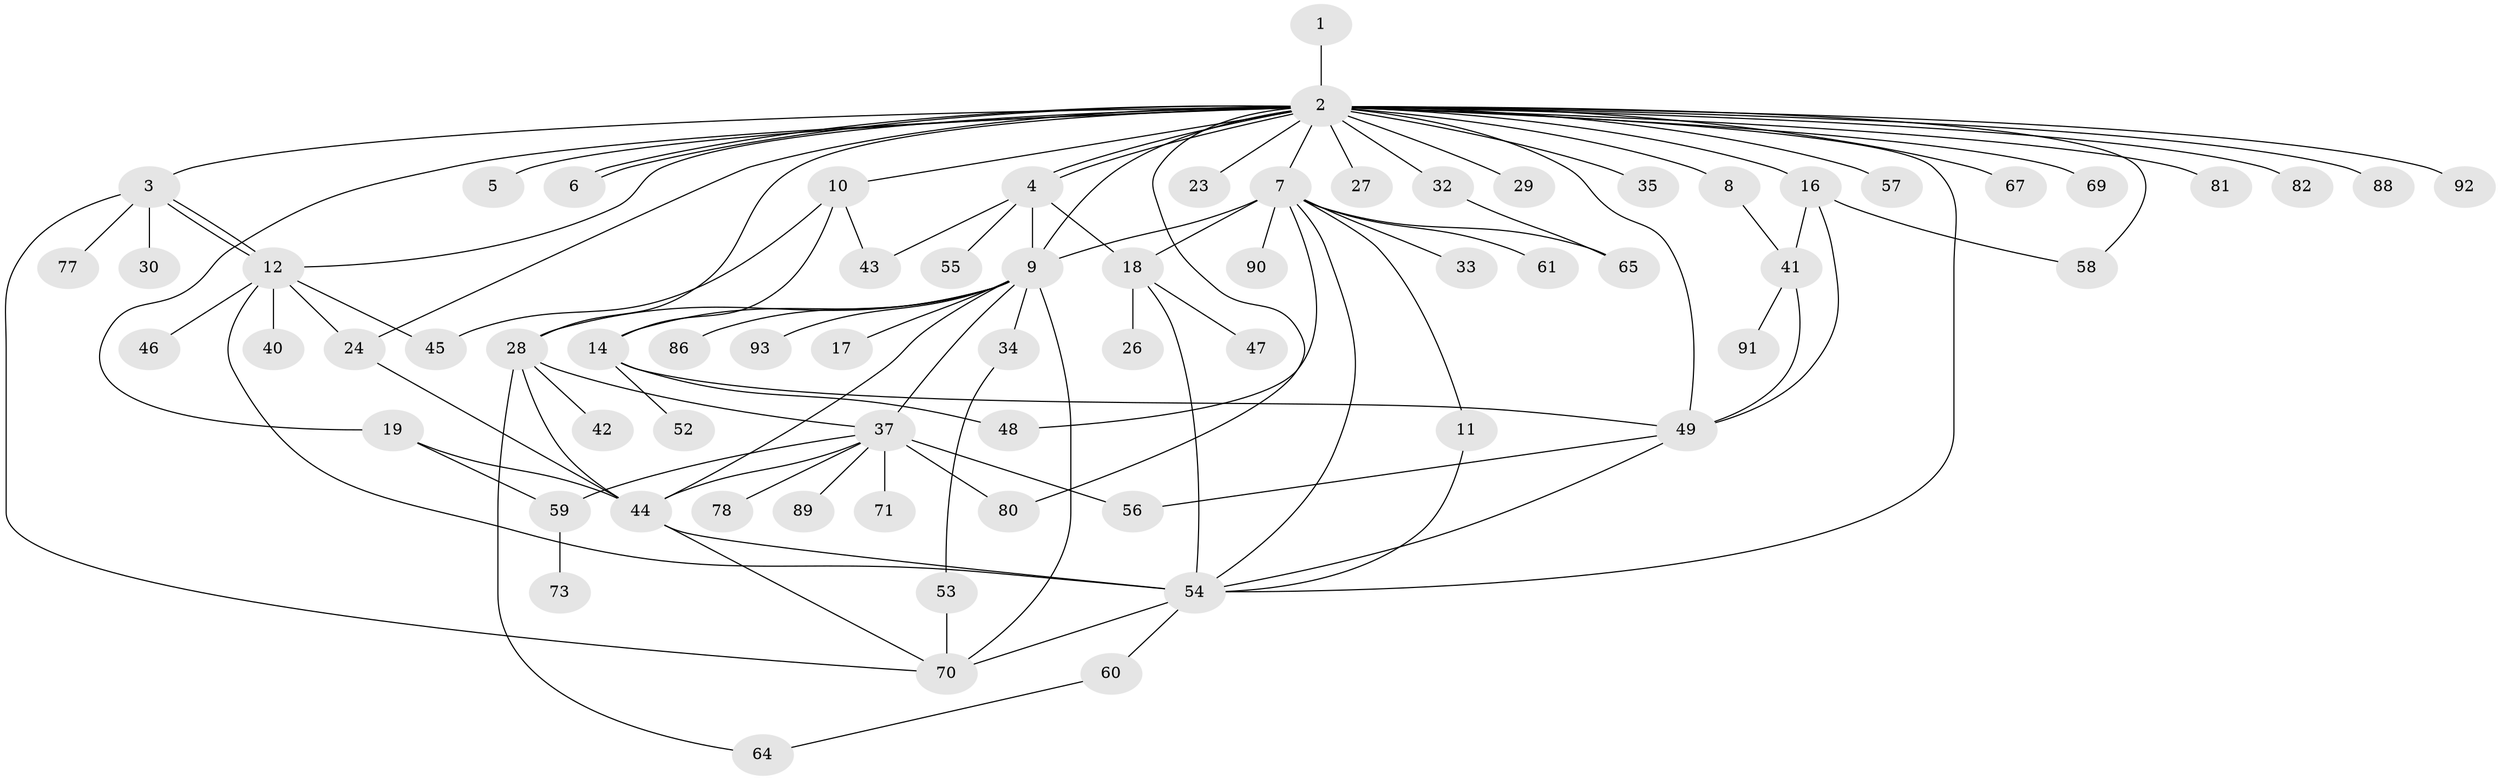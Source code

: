 // Generated by graph-tools (version 1.1) at 2025/51/02/27/25 19:51:54]
// undirected, 68 vertices, 105 edges
graph export_dot {
graph [start="1"]
  node [color=gray90,style=filled];
  1 [super="+72"];
  2 [super="+31"];
  3;
  4 [super="+79"];
  5;
  6;
  7 [super="+13"];
  8 [super="+21"];
  9 [super="+15"];
  10 [super="+38"];
  11 [super="+84"];
  12 [super="+20"];
  14 [super="+25"];
  16;
  17;
  18 [super="+22"];
  19 [super="+87"];
  23;
  24 [super="+51"];
  26;
  27;
  28 [super="+63"];
  29 [super="+39"];
  30;
  32;
  33;
  34 [super="+36"];
  35;
  37 [super="+75"];
  40;
  41 [super="+62"];
  42 [super="+85"];
  43;
  44 [super="+76"];
  45;
  46;
  47;
  48 [super="+50"];
  49 [super="+68"];
  52;
  53;
  54;
  55;
  56;
  57;
  58 [super="+66"];
  59 [super="+74"];
  60;
  61;
  64;
  65;
  67;
  69;
  70 [super="+83"];
  71;
  73;
  77;
  78;
  80;
  81;
  82;
  86;
  88;
  89;
  90;
  91;
  92;
  93;
  1 -- 2;
  2 -- 3;
  2 -- 4;
  2 -- 4;
  2 -- 5;
  2 -- 6;
  2 -- 6;
  2 -- 7;
  2 -- 8;
  2 -- 9 [weight=2];
  2 -- 10;
  2 -- 12;
  2 -- 16;
  2 -- 19;
  2 -- 23;
  2 -- 24;
  2 -- 27;
  2 -- 29;
  2 -- 32;
  2 -- 35;
  2 -- 49;
  2 -- 54;
  2 -- 57;
  2 -- 58;
  2 -- 67;
  2 -- 69;
  2 -- 80;
  2 -- 81;
  2 -- 82;
  2 -- 88;
  2 -- 92;
  2 -- 28;
  3 -- 12;
  3 -- 12;
  3 -- 30;
  3 -- 77;
  3 -- 70;
  4 -- 9;
  4 -- 43;
  4 -- 55;
  4 -- 18;
  7 -- 11;
  7 -- 18;
  7 -- 33;
  7 -- 48;
  7 -- 54;
  7 -- 61;
  7 -- 65;
  7 -- 90;
  7 -- 9;
  8 -- 41;
  9 -- 14;
  9 -- 17;
  9 -- 28;
  9 -- 34;
  9 -- 37;
  9 -- 70;
  9 -- 86;
  9 -- 93;
  9 -- 44;
  10 -- 43;
  10 -- 45;
  10 -- 14;
  11 -- 54;
  12 -- 24;
  12 -- 40;
  12 -- 45;
  12 -- 46;
  12 -- 54;
  14 -- 48;
  14 -- 52;
  14 -- 49;
  16 -- 41;
  16 -- 49;
  16 -- 58;
  18 -- 54;
  18 -- 26;
  18 -- 47;
  19 -- 44;
  19 -- 59;
  24 -- 44;
  28 -- 42;
  28 -- 44;
  28 -- 64;
  28 -- 37 [weight=2];
  32 -- 65;
  34 -- 53;
  37 -- 56;
  37 -- 59;
  37 -- 71;
  37 -- 78;
  37 -- 80;
  37 -- 89;
  37 -- 44;
  41 -- 49 [weight=2];
  41 -- 91;
  44 -- 54;
  44 -- 70;
  49 -- 54;
  49 -- 56;
  53 -- 70;
  54 -- 60;
  54 -- 70;
  59 -- 73;
  60 -- 64;
}
